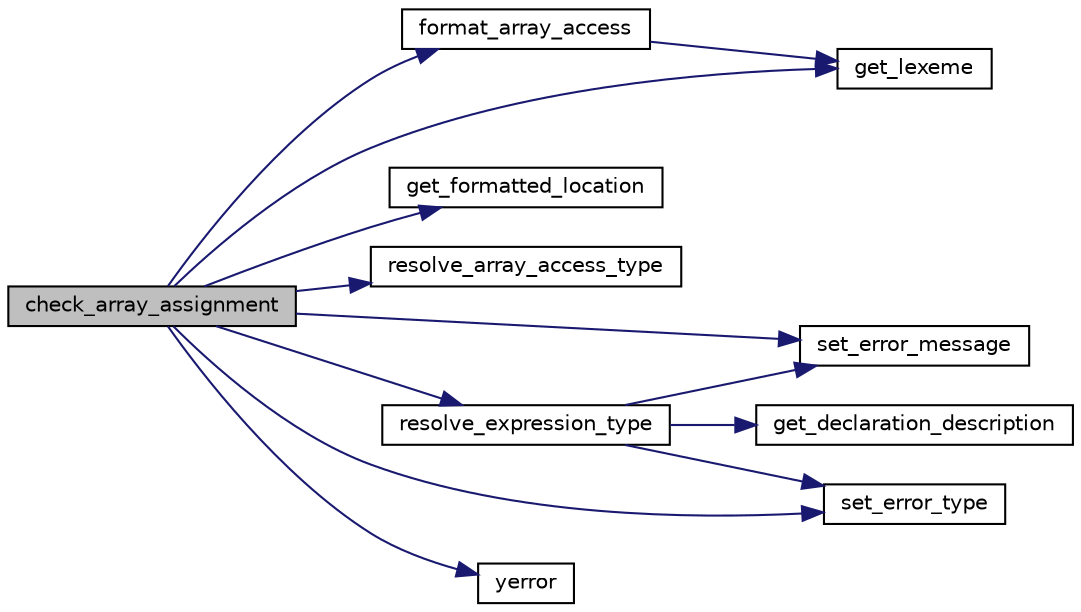 digraph "check_array_assignment"
{
 // LATEX_PDF_SIZE
  edge [fontname="Helvetica",fontsize="10",labelfontname="Helvetica",labelfontsize="10"];
  node [fontname="Helvetica",fontsize="10",shape=record];
  rankdir="LR";
  Node1 [label="check_array_assignment",height=0.2,width=0.4,color="black", fillcolor="grey75", style="filled", fontcolor="black",tooltip=" "];
  Node1 -> Node2 [color="midnightblue",fontsize="10",style="solid",fontname="Helvetica"];
  Node2 [label="format_array_access",height=0.2,width=0.4,color="black", fillcolor="white", style="filled",URL="$d8/d00/array__access__format_8c.html#a9b3f35ff5d4a163ac0ce00435cfd2e1a",tooltip=" "];
  Node2 -> Node3 [color="midnightblue",fontsize="10",style="solid",fontname="Helvetica"];
  Node3 [label="get_lexeme",height=0.2,width=0.4,color="black", fillcolor="white", style="filled",URL="$d0/d92/lexeme__table_8c.html#ab176cfe8b410c1f87237ed115a0d8df4",tooltip="Retrieves the lexeme at the given index."];
  Node1 -> Node4 [color="midnightblue",fontsize="10",style="solid",fontname="Helvetica"];
  Node4 [label="get_formatted_location",height=0.2,width=0.4,color="black", fillcolor="white", style="filled",URL="$d0/d15/errors_8c.html#a68d1ccae372534af850e06d48b45d638",tooltip="Returns a formatted string containing the current file, line, and column."];
  Node1 -> Node3 [color="midnightblue",fontsize="10",style="solid",fontname="Helvetica"];
  Node1 -> Node5 [color="midnightblue",fontsize="10",style="solid",fontname="Helvetica"];
  Node5 [label="resolve_array_access_type",height=0.2,width=0.4,color="black", fillcolor="white", style="filled",URL="$de/dfd/array__resolution_8c.html#ac073eb00ceefd91641635ffc9d407e84",tooltip=" "];
  Node1 -> Node6 [color="midnightblue",fontsize="10",style="solid",fontname="Helvetica"];
  Node6 [label="resolve_expression_type",height=0.2,width=0.4,color="black", fillcolor="white", style="filled",URL="$d2/d18/expression__resolution_8c.html#ad2fa6a52f7590a4fe58adc41e6fab427",tooltip=" "];
  Node6 -> Node7 [color="midnightblue",fontsize="10",style="solid",fontname="Helvetica"];
  Node7 [label="get_declaration_description",height=0.2,width=0.4,color="black", fillcolor="white", style="filled",URL="$dd/d3e/declaration__table_8c.html#a6d7cfaa61de7241348ef4a08f55bd9a0",tooltip="Gets the description of a declaration."];
  Node6 -> Node8 [color="midnightblue",fontsize="10",style="solid",fontname="Helvetica"];
  Node8 [label="set_error_message",height=0.2,width=0.4,color="black", fillcolor="white", style="filled",URL="$d0/d15/errors_8c.html#a4eba1d90a88e13e4b1beada48a1c2b9d",tooltip="Sets the error message of the provided Error struct."];
  Node6 -> Node9 [color="midnightblue",fontsize="10",style="solid",fontname="Helvetica"];
  Node9 [label="set_error_type",height=0.2,width=0.4,color="black", fillcolor="white", style="filled",URL="$d0/d15/errors_8c.html#aff32bbfac01af1967382165ffc1d5607",tooltip="Sets the error type of the provided Error struct."];
  Node1 -> Node8 [color="midnightblue",fontsize="10",style="solid",fontname="Helvetica"];
  Node1 -> Node9 [color="midnightblue",fontsize="10",style="solid",fontname="Helvetica"];
  Node1 -> Node10 [color="midnightblue",fontsize="10",style="solid",fontname="Helvetica"];
  Node10 [label="yerror",height=0.2,width=0.4,color="black", fillcolor="white", style="filled",URL="$d0/d15/errors_8c.html#a362b4d026b806baabf4d0654eea096a8",tooltip="Prints a formatted error message based on the provided Error struct and exits the program."];
}
